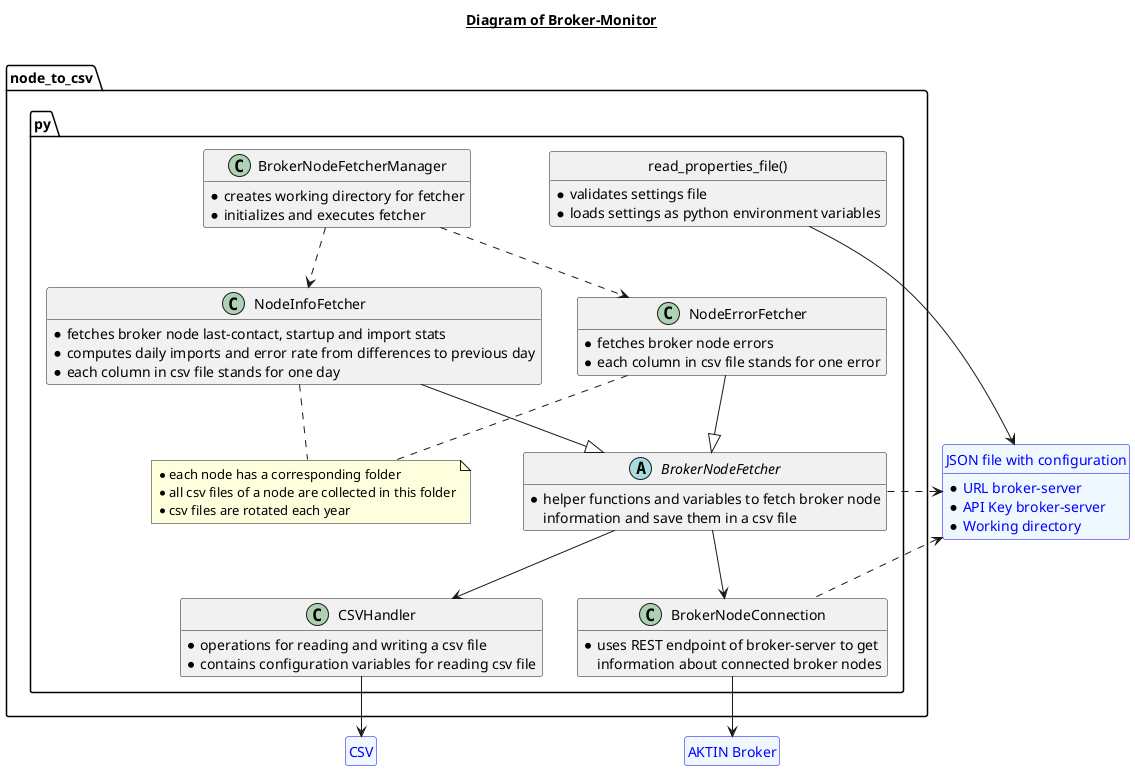 @startuml
hide methods

title __Diagram of Broker-Monitor__\n

package "node_to_csv.py" <<Package>> {
class "read_properties_file()" as r {
* validates settings file
* loads settings as python environment variables
}
hide r circle

class CSVHandler {
* operations for reading and writing a csv file
* contains configuration variables for reading csv file
}

class BrokerNodeConnection {
* uses REST endpoint of broker-server to get
information about connected broker nodes
}

abstract class BrokerNodeFetcher {
* helper functions and variables to fetch broker node
information and save them in a csv file
}

class NodeErrorFetcher {
* fetches broker node errors
* each column in csv file stands for one error
}

class NodeInfoFetcher {
* fetches broker node last-contact, startup and import stats
* computes daily imports and error rate from differences to previous day
* each column in csv file stands for one day
}

class BrokerNodeFetcherManager {
* creates working directory for fetcher
* initializes and executes fetcher
}

note "* each node has a corresponding folder\n* all csv files of a node are collected in this folder\n* csv files are rotated each year" as N1
NodeErrorFetcher .. N1
NodeInfoFetcher .. N1

BrokerNodeFetcher --> CSVHandler
BrokerNodeFetcher --> BrokerNodeConnection
NodeErrorFetcher --|> BrokerNodeFetcher
NodeInfoFetcher --|> BrokerNodeFetcher
BrokerNodeFetcherManager .d.> NodeInfoFetcher
BrokerNodeFetcherManager .d.> NodeErrorFetcher
}

entity "AKTIN Broker" as broker
entity broker #aliceblue;line:blue;text:blue
hide broker members
hide broker circle

entity "CSV" as csv
entity csv #aliceblue;line:blue;text:blue
hide csv members
hide csv circle

entity "JSON file with configuration" as settings {
* URL broker-server
* API Key broker-server
* Working directory
}
entity settings #aliceblue;line:blue;text:blue
hide settings circle

BrokerNodeConnection -d-> broker
CSVHandler -d-> csv
r --> settings
BrokerNodeConnection .l.> settings
BrokerNodeFetcher .l.> settings

@enduml
